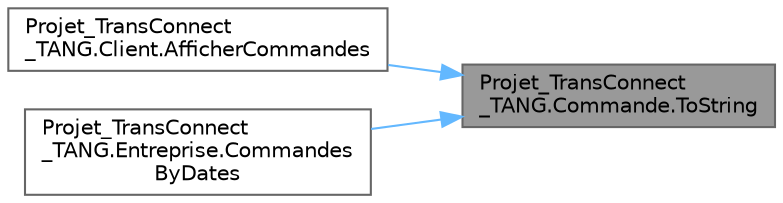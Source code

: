 digraph "Projet_TransConnect_TANG.Commande.ToString"
{
 // LATEX_PDF_SIZE
  bgcolor="transparent";
  edge [fontname=Helvetica,fontsize=10,labelfontname=Helvetica,labelfontsize=10];
  node [fontname=Helvetica,fontsize=10,shape=box,height=0.2,width=0.4];
  rankdir="RL";
  Node1 [id="Node000001",label="Projet_TransConnect\l_TANG.Commande.ToString",height=0.2,width=0.4,color="gray40", fillcolor="grey60", style="filled", fontcolor="black",tooltip="Retourne une représentation sous forme de chaîne de caractères de la commande."];
  Node1 -> Node2 [id="edge3_Node000001_Node000002",dir="back",color="steelblue1",style="solid",tooltip=" "];
  Node2 [id="Node000002",label="Projet_TransConnect\l_TANG.Client.AfficherCommandes",height=0.2,width=0.4,color="grey40", fillcolor="white", style="filled",URL="$class_projet___trans_connect___t_a_n_g_1_1_client.html#afdb8e7a56b535a30ab2750a164079f3e",tooltip=" "];
  Node1 -> Node3 [id="edge4_Node000001_Node000003",dir="back",color="steelblue1",style="solid",tooltip=" "];
  Node3 [id="Node000003",label="Projet_TransConnect\l_TANG.Entreprise.Commandes\lByDates",height=0.2,width=0.4,color="grey40", fillcolor="white", style="filled",URL="$class_projet___trans_connect___t_a_n_g_1_1_entreprise.html#adf4d4e8cc0d629208e30b491a2e1eee6",tooltip="Affiche les commandes terminées entre deux dates."];
}
